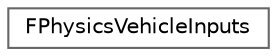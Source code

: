 digraph "Graphical Class Hierarchy"
{
 // INTERACTIVE_SVG=YES
 // LATEX_PDF_SIZE
  bgcolor="transparent";
  edge [fontname=Helvetica,fontsize=10,labelfontname=Helvetica,labelfontsize=10];
  node [fontname=Helvetica,fontsize=10,shape=box,height=0.2,width=0.4];
  rankdir="LR";
  Node0 [id="Node000000",label="FPhysicsVehicleInputs",height=0.2,width=0.4,color="grey40", fillcolor="white", style="filled",URL="$dc/dbf/structFPhysicsVehicleInputs.html",tooltip="Per Vehicle input State from Game Thread to Physics Thread."];
}
